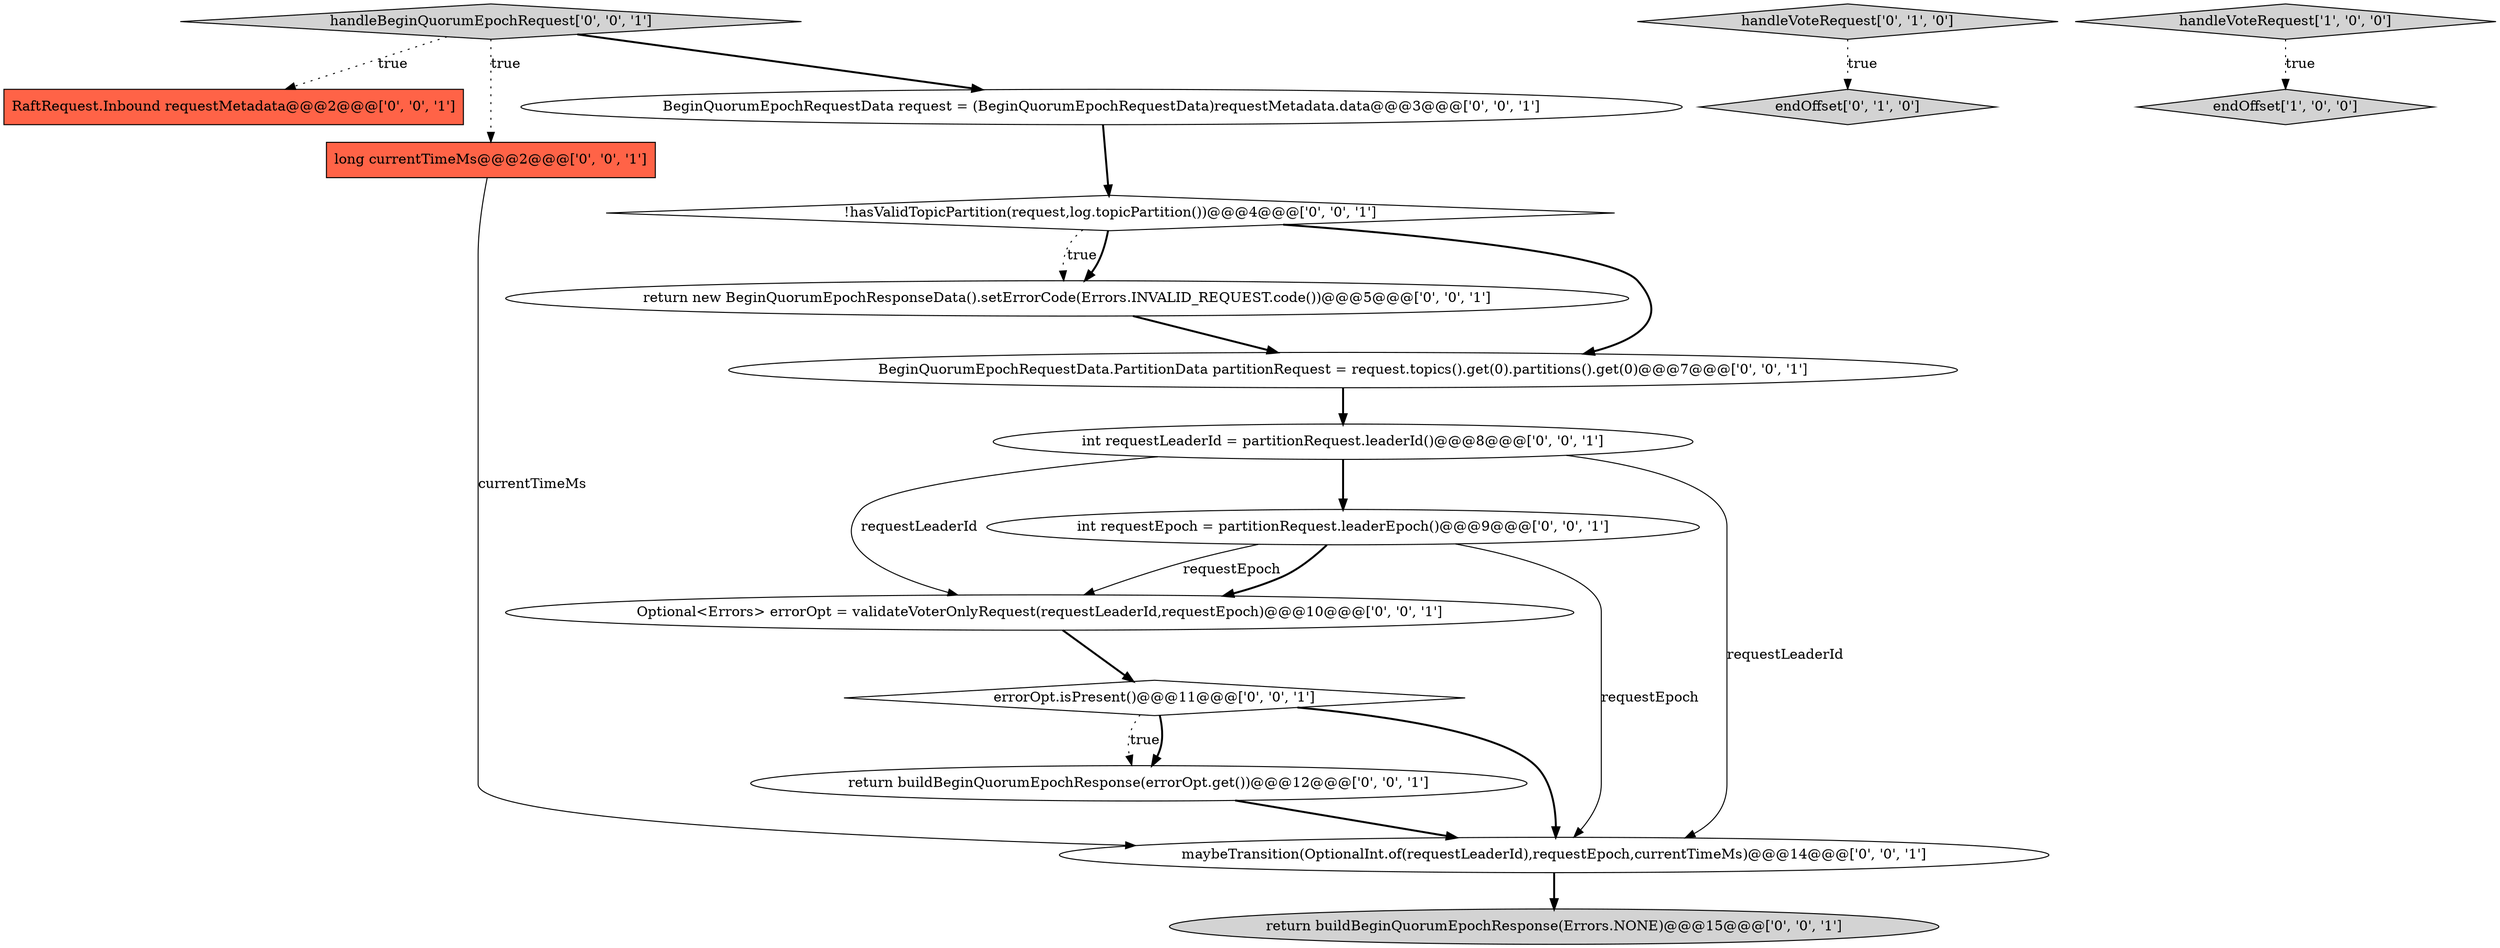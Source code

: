 digraph {
7 [style = filled, label = "int requestLeaderId = partitionRequest.leaderId()@@@8@@@['0', '0', '1']", fillcolor = white, shape = ellipse image = "AAA0AAABBB3BBB"];
16 [style = filled, label = "handleBeginQuorumEpochRequest['0', '0', '1']", fillcolor = lightgray, shape = diamond image = "AAA0AAABBB3BBB"];
8 [style = filled, label = "return new BeginQuorumEpochResponseData().setErrorCode(Errors.INVALID_REQUEST.code())@@@5@@@['0', '0', '1']", fillcolor = white, shape = ellipse image = "AAA0AAABBB3BBB"];
14 [style = filled, label = "Optional<Errors> errorOpt = validateVoterOnlyRequest(requestLeaderId,requestEpoch)@@@10@@@['0', '0', '1']", fillcolor = white, shape = ellipse image = "AAA0AAABBB3BBB"];
17 [style = filled, label = "return buildBeginQuorumEpochResponse(errorOpt.get())@@@12@@@['0', '0', '1']", fillcolor = white, shape = ellipse image = "AAA0AAABBB3BBB"];
13 [style = filled, label = "RaftRequest.Inbound requestMetadata@@@2@@@['0', '0', '1']", fillcolor = tomato, shape = box image = "AAA0AAABBB3BBB"];
6 [style = filled, label = "long currentTimeMs@@@2@@@['0', '0', '1']", fillcolor = tomato, shape = box image = "AAA0AAABBB3BBB"];
2 [style = filled, label = "handleVoteRequest['0', '1', '0']", fillcolor = lightgray, shape = diamond image = "AAA0AAABBB2BBB"];
0 [style = filled, label = "handleVoteRequest['1', '0', '0']", fillcolor = lightgray, shape = diamond image = "AAA0AAABBB1BBB"];
9 [style = filled, label = "BeginQuorumEpochRequestData request = (BeginQuorumEpochRequestData)requestMetadata.data@@@3@@@['0', '0', '1']", fillcolor = white, shape = ellipse image = "AAA0AAABBB3BBB"];
15 [style = filled, label = "!hasValidTopicPartition(request,log.topicPartition())@@@4@@@['0', '0', '1']", fillcolor = white, shape = diamond image = "AAA0AAABBB3BBB"];
3 [style = filled, label = "endOffset['0', '1', '0']", fillcolor = lightgray, shape = diamond image = "AAA0AAABBB2BBB"];
4 [style = filled, label = "int requestEpoch = partitionRequest.leaderEpoch()@@@9@@@['0', '0', '1']", fillcolor = white, shape = ellipse image = "AAA0AAABBB3BBB"];
1 [style = filled, label = "endOffset['1', '0', '0']", fillcolor = lightgray, shape = diamond image = "AAA0AAABBB1BBB"];
11 [style = filled, label = "return buildBeginQuorumEpochResponse(Errors.NONE)@@@15@@@['0', '0', '1']", fillcolor = lightgray, shape = ellipse image = "AAA0AAABBB3BBB"];
5 [style = filled, label = "BeginQuorumEpochRequestData.PartitionData partitionRequest = request.topics().get(0).partitions().get(0)@@@7@@@['0', '0', '1']", fillcolor = white, shape = ellipse image = "AAA0AAABBB3BBB"];
12 [style = filled, label = "errorOpt.isPresent()@@@11@@@['0', '0', '1']", fillcolor = white, shape = diamond image = "AAA0AAABBB3BBB"];
10 [style = filled, label = "maybeTransition(OptionalInt.of(requestLeaderId),requestEpoch,currentTimeMs)@@@14@@@['0', '0', '1']", fillcolor = white, shape = ellipse image = "AAA0AAABBB3BBB"];
7->14 [style = solid, label="requestLeaderId"];
0->1 [style = dotted, label="true"];
2->3 [style = dotted, label="true"];
8->5 [style = bold, label=""];
17->10 [style = bold, label=""];
9->15 [style = bold, label=""];
14->12 [style = bold, label=""];
10->11 [style = bold, label=""];
16->13 [style = dotted, label="true"];
7->10 [style = solid, label="requestLeaderId"];
4->14 [style = solid, label="requestEpoch"];
16->6 [style = dotted, label="true"];
12->17 [style = dotted, label="true"];
15->8 [style = dotted, label="true"];
12->10 [style = bold, label=""];
12->17 [style = bold, label=""];
7->4 [style = bold, label=""];
15->5 [style = bold, label=""];
4->14 [style = bold, label=""];
4->10 [style = solid, label="requestEpoch"];
15->8 [style = bold, label=""];
6->10 [style = solid, label="currentTimeMs"];
5->7 [style = bold, label=""];
16->9 [style = bold, label=""];
}

